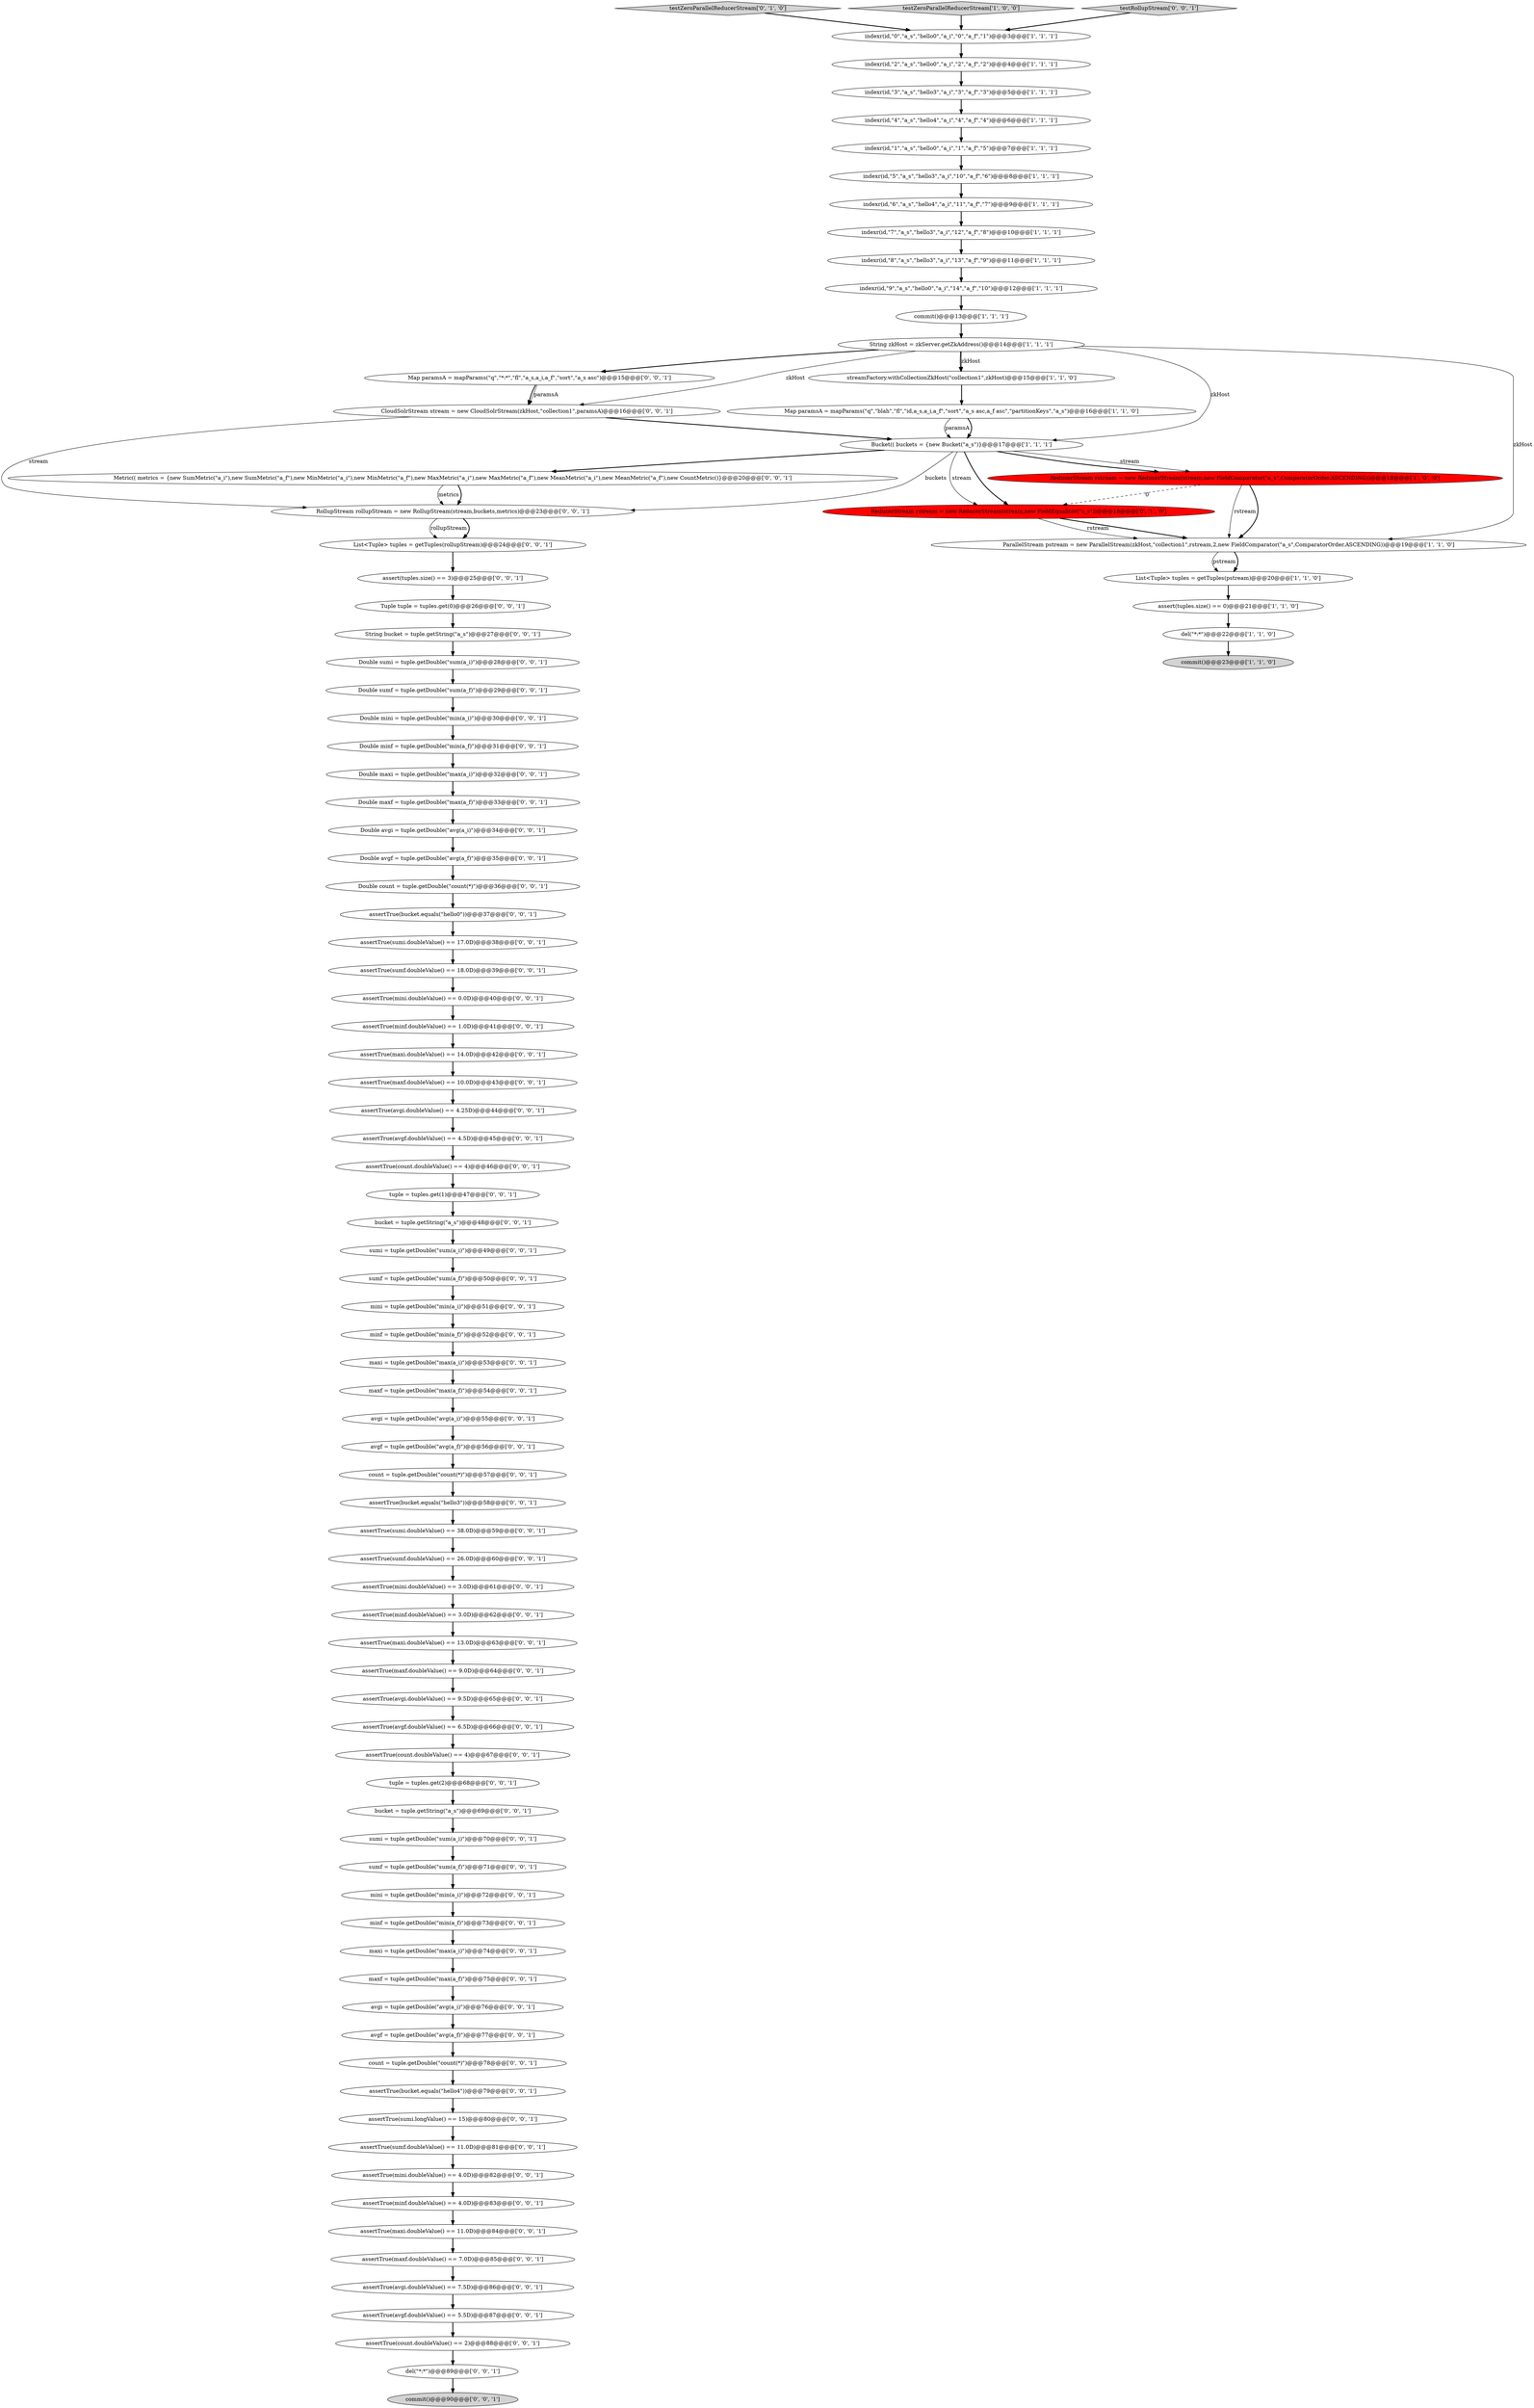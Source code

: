 digraph {
89 [style = filled, label = "count = tuple.getDouble(\"count(*)\")@@@57@@@['0', '0', '1']", fillcolor = white, shape = ellipse image = "AAA0AAABBB3BBB"];
71 [style = filled, label = "avgi = tuple.getDouble(\"avg(a_i)\")@@@55@@@['0', '0', '1']", fillcolor = white, shape = ellipse image = "AAA0AAABBB3BBB"];
72 [style = filled, label = "Double mini = tuple.getDouble(\"min(a_i)\")@@@30@@@['0', '0', '1']", fillcolor = white, shape = ellipse image = "AAA0AAABBB3BBB"];
9 [style = filled, label = "Bucket(( buckets = {new Bucket(\"a_s\")}@@@17@@@['1', '1', '1']", fillcolor = white, shape = ellipse image = "AAA0AAABBB1BBB"];
42 [style = filled, label = "assert(tuples.size() == 3)@@@25@@@['0', '0', '1']", fillcolor = white, shape = ellipse image = "AAA0AAABBB3BBB"];
44 [style = filled, label = "assertTrue(sumf.doubleValue() == 26.0D)@@@60@@@['0', '0', '1']", fillcolor = white, shape = ellipse image = "AAA0AAABBB3BBB"];
41 [style = filled, label = "mini = tuple.getDouble(\"min(a_i)\")@@@72@@@['0', '0', '1']", fillcolor = white, shape = ellipse image = "AAA0AAABBB3BBB"];
17 [style = filled, label = "indexr(id,\"7\",\"a_s\",\"hello3\",\"a_i\",\"12\",\"a_f\",\"8\")@@@10@@@['1', '1', '1']", fillcolor = white, shape = ellipse image = "AAA0AAABBB1BBB"];
52 [style = filled, label = "tuple = tuples.get(1)@@@47@@@['0', '0', '1']", fillcolor = white, shape = ellipse image = "AAA0AAABBB3BBB"];
73 [style = filled, label = "sumf = tuple.getDouble(\"sum(a_f)\")@@@50@@@['0', '0', '1']", fillcolor = white, shape = ellipse image = "AAA0AAABBB3BBB"];
57 [style = filled, label = "assertTrue(sumi.doubleValue() == 17.0D)@@@38@@@['0', '0', '1']", fillcolor = white, shape = ellipse image = "AAA0AAABBB3BBB"];
11 [style = filled, label = "indexr(id,\"8\",\"a_s\",\"hello3\",\"a_i\",\"13\",\"a_f\",\"9\")@@@11@@@['1', '1', '1']", fillcolor = white, shape = ellipse image = "AAA0AAABBB1BBB"];
78 [style = filled, label = "assertTrue(mini.doubleValue() == 4.0D)@@@82@@@['0', '0', '1']", fillcolor = white, shape = ellipse image = "AAA0AAABBB3BBB"];
26 [style = filled, label = "Double minf = tuple.getDouble(\"min(a_f)\")@@@31@@@['0', '0', '1']", fillcolor = white, shape = ellipse image = "AAA0AAABBB3BBB"];
50 [style = filled, label = "bucket = tuple.getString(\"a_s\")@@@48@@@['0', '0', '1']", fillcolor = white, shape = ellipse image = "AAA0AAABBB3BBB"];
14 [style = filled, label = "indexr(id,\"5\",\"a_s\",\"hello3\",\"a_i\",\"10\",\"a_f\",\"6\")@@@8@@@['1', '1', '1']", fillcolor = white, shape = ellipse image = "AAA0AAABBB1BBB"];
70 [style = filled, label = "Double avgf = tuple.getDouble(\"avg(a_f)\")@@@35@@@['0', '0', '1']", fillcolor = white, shape = ellipse image = "AAA0AAABBB3BBB"];
10 [style = filled, label = "indexr(id,\"1\",\"a_s\",\"hello0\",\"a_i\",\"1\",\"a_f\",\"5\")@@@7@@@['1', '1', '1']", fillcolor = white, shape = ellipse image = "AAA0AAABBB1BBB"];
77 [style = filled, label = "assertTrue(avgf.doubleValue() == 4.5D)@@@45@@@['0', '0', '1']", fillcolor = white, shape = ellipse image = "AAA0AAABBB3BBB"];
58 [style = filled, label = "assertTrue(mini.doubleValue() == 0.0D)@@@40@@@['0', '0', '1']", fillcolor = white, shape = ellipse image = "AAA0AAABBB3BBB"];
85 [style = filled, label = "RollupStream rollupStream = new RollupStream(stream,buckets,metrics)@@@23@@@['0', '0', '1']", fillcolor = white, shape = ellipse image = "AAA0AAABBB3BBB"];
59 [style = filled, label = "assertTrue(count.doubleValue() == 2)@@@88@@@['0', '0', '1']", fillcolor = white, shape = ellipse image = "AAA0AAABBB3BBB"];
23 [style = filled, label = "testZeroParallelReducerStream['0', '1', '0']", fillcolor = lightgray, shape = diamond image = "AAA0AAABBB2BBB"];
20 [style = filled, label = "indexr(id,\"6\",\"a_s\",\"hello4\",\"a_i\",\"11\",\"a_f\",\"7\")@@@9@@@['1', '1', '1']", fillcolor = white, shape = ellipse image = "AAA0AAABBB1BBB"];
86 [style = filled, label = "maxf = tuple.getDouble(\"max(a_f)\")@@@54@@@['0', '0', '1']", fillcolor = white, shape = ellipse image = "AAA0AAABBB3BBB"];
24 [style = filled, label = "assertTrue(avgf.doubleValue() == 5.5D)@@@87@@@['0', '0', '1']", fillcolor = white, shape = ellipse image = "AAA0AAABBB3BBB"];
56 [style = filled, label = "Map paramsA = mapParams(\"q\",\"*:*\",\"fl\",\"a_s,a_i,a_f\",\"sort\",\"a_s asc\")@@@15@@@['0', '0', '1']", fillcolor = white, shape = ellipse image = "AAA0AAABBB3BBB"];
38 [style = filled, label = "maxf = tuple.getDouble(\"max(a_f)\")@@@75@@@['0', '0', '1']", fillcolor = white, shape = ellipse image = "AAA0AAABBB3BBB"];
61 [style = filled, label = "List<Tuple> tuples = getTuples(rollupStream)@@@24@@@['0', '0', '1']", fillcolor = white, shape = ellipse image = "AAA0AAABBB3BBB"];
32 [style = filled, label = "mini = tuple.getDouble(\"min(a_i)\")@@@51@@@['0', '0', '1']", fillcolor = white, shape = ellipse image = "AAA0AAABBB3BBB"];
4 [style = filled, label = "ReducerStream rstream = new ReducerStream(stream,new FieldComparator(\"a_s\",ComparatorOrder.ASCENDING))@@@18@@@['1', '0', '0']", fillcolor = red, shape = ellipse image = "AAA1AAABBB1BBB"];
65 [style = filled, label = "assertTrue(count.doubleValue() == 4)@@@46@@@['0', '0', '1']", fillcolor = white, shape = ellipse image = "AAA0AAABBB3BBB"];
60 [style = filled, label = "Metric(( metrics = {new SumMetric(\"a_i\"),new SumMetric(\"a_f\"),new MinMetric(\"a_i\"),new MinMetric(\"a_f\"),new MaxMetric(\"a_i\"),new MaxMetric(\"a_f\"),new MeanMetric(\"a_i\"),new MeanMetric(\"a_f\"),new CountMetric()}@@@20@@@['0', '0', '1']", fillcolor = white, shape = ellipse image = "AAA0AAABBB3BBB"];
64 [style = filled, label = "assertTrue(maxi.doubleValue() == 11.0D)@@@84@@@['0', '0', '1']", fillcolor = white, shape = ellipse image = "AAA0AAABBB3BBB"];
16 [style = filled, label = "indexr(id,\"3\",\"a_s\",\"hello3\",\"a_i\",\"3\",\"a_f\",\"3\")@@@5@@@['1', '1', '1']", fillcolor = white, shape = ellipse image = "AAA0AAABBB1BBB"];
21 [style = filled, label = "String zkHost = zkServer.getZkAddress()@@@14@@@['1', '1', '1']", fillcolor = white, shape = ellipse image = "AAA0AAABBB1BBB"];
37 [style = filled, label = "assertTrue(mini.doubleValue() == 3.0D)@@@61@@@['0', '0', '1']", fillcolor = white, shape = ellipse image = "AAA0AAABBB3BBB"];
87 [style = filled, label = "assertTrue(avgi.doubleValue() == 4.25D)@@@44@@@['0', '0', '1']", fillcolor = white, shape = ellipse image = "AAA0AAABBB3BBB"];
66 [style = filled, label = "assertTrue(maxf.doubleValue() == 10.0D)@@@43@@@['0', '0', '1']", fillcolor = white, shape = ellipse image = "AAA0AAABBB3BBB"];
28 [style = filled, label = "assertTrue(avgi.doubleValue() == 7.5D)@@@86@@@['0', '0', '1']", fillcolor = white, shape = ellipse image = "AAA0AAABBB3BBB"];
62 [style = filled, label = "maxi = tuple.getDouble(\"max(a_i)\")@@@53@@@['0', '0', '1']", fillcolor = white, shape = ellipse image = "AAA0AAABBB3BBB"];
27 [style = filled, label = "Double sumi = tuple.getDouble(\"sum(a_i)\")@@@28@@@['0', '0', '1']", fillcolor = white, shape = ellipse image = "AAA0AAABBB3BBB"];
36 [style = filled, label = "avgf = tuple.getDouble(\"avg(a_f)\")@@@56@@@['0', '0', '1']", fillcolor = white, shape = ellipse image = "AAA0AAABBB3BBB"];
47 [style = filled, label = "CloudSolrStream stream = new CloudSolrStream(zkHost,\"collection1\",paramsA)@@@16@@@['0', '0', '1']", fillcolor = white, shape = ellipse image = "AAA0AAABBB3BBB"];
93 [style = filled, label = "assertTrue(maxi.doubleValue() == 14.0D)@@@42@@@['0', '0', '1']", fillcolor = white, shape = ellipse image = "AAA0AAABBB3BBB"];
53 [style = filled, label = "tuple = tuples.get(2)@@@68@@@['0', '0', '1']", fillcolor = white, shape = ellipse image = "AAA0AAABBB3BBB"];
81 [style = filled, label = "assertTrue(sumf.doubleValue() == 18.0D)@@@39@@@['0', '0', '1']", fillcolor = white, shape = ellipse image = "AAA0AAABBB3BBB"];
88 [style = filled, label = "assertTrue(sumi.doubleValue() == 38.0D)@@@59@@@['0', '0', '1']", fillcolor = white, shape = ellipse image = "AAA0AAABBB3BBB"];
91 [style = filled, label = "del(\"*:*\")@@@89@@@['0', '0', '1']", fillcolor = white, shape = ellipse image = "AAA0AAABBB3BBB"];
33 [style = filled, label = "avgf = tuple.getDouble(\"avg(a_f)\")@@@77@@@['0', '0', '1']", fillcolor = white, shape = ellipse image = "AAA0AAABBB3BBB"];
12 [style = filled, label = "indexr(id,\"2\",\"a_s\",\"hello0\",\"a_i\",\"2\",\"a_f\",\"2\")@@@4@@@['1', '1', '1']", fillcolor = white, shape = ellipse image = "AAA0AAABBB1BBB"];
25 [style = filled, label = "Double avgi = tuple.getDouble(\"avg(a_i)\")@@@34@@@['0', '0', '1']", fillcolor = white, shape = ellipse image = "AAA0AAABBB3BBB"];
80 [style = filled, label = "minf = tuple.getDouble(\"min(a_f)\")@@@52@@@['0', '0', '1']", fillcolor = white, shape = ellipse image = "AAA0AAABBB3BBB"];
84 [style = filled, label = "Double maxf = tuple.getDouble(\"max(a_f)\")@@@33@@@['0', '0', '1']", fillcolor = white, shape = ellipse image = "AAA0AAABBB3BBB"];
31 [style = filled, label = "assertTrue(minf.doubleValue() == 3.0D)@@@62@@@['0', '0', '1']", fillcolor = white, shape = ellipse image = "AAA0AAABBB3BBB"];
51 [style = filled, label = "avgi = tuple.getDouble(\"avg(a_i)\")@@@76@@@['0', '0', '1']", fillcolor = white, shape = ellipse image = "AAA0AAABBB3BBB"];
45 [style = filled, label = "maxi = tuple.getDouble(\"max(a_i)\")@@@74@@@['0', '0', '1']", fillcolor = white, shape = ellipse image = "AAA0AAABBB3BBB"];
67 [style = filled, label = "minf = tuple.getDouble(\"min(a_f)\")@@@73@@@['0', '0', '1']", fillcolor = white, shape = ellipse image = "AAA0AAABBB3BBB"];
22 [style = filled, label = "ReducerStream rstream = new ReducerStream(stream,new FieldEqualitor(\"a_s\"))@@@18@@@['0', '1', '0']", fillcolor = red, shape = ellipse image = "AAA1AAABBB2BBB"];
19 [style = filled, label = "commit()@@@13@@@['1', '1', '1']", fillcolor = white, shape = ellipse image = "AAA0AAABBB1BBB"];
82 [style = filled, label = "bucket = tuple.getString(\"a_s\")@@@69@@@['0', '0', '1']", fillcolor = white, shape = ellipse image = "AAA0AAABBB3BBB"];
63 [style = filled, label = "commit()@@@90@@@['0', '0', '1']", fillcolor = lightgray, shape = ellipse image = "AAA0AAABBB3BBB"];
46 [style = filled, label = "Double count = tuple.getDouble(\"count(*)\")@@@36@@@['0', '0', '1']", fillcolor = white, shape = ellipse image = "AAA0AAABBB3BBB"];
2 [style = filled, label = "commit()@@@23@@@['1', '1', '0']", fillcolor = lightgray, shape = ellipse image = "AAA0AAABBB1BBB"];
18 [style = filled, label = "streamFactory.withCollectionZkHost(\"collection1\",zkHost)@@@15@@@['1', '1', '0']", fillcolor = white, shape = ellipse image = "AAA0AAABBB1BBB"];
94 [style = filled, label = "assertTrue(minf.doubleValue() == 1.0D)@@@41@@@['0', '0', '1']", fillcolor = white, shape = ellipse image = "AAA0AAABBB3BBB"];
29 [style = filled, label = "String bucket = tuple.getString(\"a_s\")@@@27@@@['0', '0', '1']", fillcolor = white, shape = ellipse image = "AAA0AAABBB3BBB"];
49 [style = filled, label = "Tuple tuple = tuples.get(0)@@@26@@@['0', '0', '1']", fillcolor = white, shape = ellipse image = "AAA0AAABBB3BBB"];
79 [style = filled, label = "assertTrue(maxf.doubleValue() == 9.0D)@@@64@@@['0', '0', '1']", fillcolor = white, shape = ellipse image = "AAA0AAABBB3BBB"];
40 [style = filled, label = "sumf = tuple.getDouble(\"sum(a_f)\")@@@71@@@['0', '0', '1']", fillcolor = white, shape = ellipse image = "AAA0AAABBB3BBB"];
34 [style = filled, label = "assertTrue(maxf.doubleValue() == 7.0D)@@@85@@@['0', '0', '1']", fillcolor = white, shape = ellipse image = "AAA0AAABBB3BBB"];
13 [style = filled, label = "Map paramsA = mapParams(\"q\",\"blah\",\"fl\",\"id,a_s,a_i,a_f\",\"sort\",\"a_s asc,a_f asc\",\"partitionKeys\",\"a_s\")@@@16@@@['1', '1', '0']", fillcolor = white, shape = ellipse image = "AAA0AAABBB1BBB"];
35 [style = filled, label = "assertTrue(bucket.equals(\"hello0\"))@@@37@@@['0', '0', '1']", fillcolor = white, shape = ellipse image = "AAA0AAABBB3BBB"];
90 [style = filled, label = "count = tuple.getDouble(\"count(*)\")@@@78@@@['0', '0', '1']", fillcolor = white, shape = ellipse image = "AAA0AAABBB3BBB"];
1 [style = filled, label = "assert(tuples.size() == 0)@@@21@@@['1', '1', '0']", fillcolor = white, shape = ellipse image = "AAA0AAABBB1BBB"];
75 [style = filled, label = "assertTrue(sumf.doubleValue() == 11.0D)@@@81@@@['0', '0', '1']", fillcolor = white, shape = ellipse image = "AAA0AAABBB3BBB"];
48 [style = filled, label = "assertTrue(bucket.equals(\"hello4\"))@@@79@@@['0', '0', '1']", fillcolor = white, shape = ellipse image = "AAA0AAABBB3BBB"];
30 [style = filled, label = "assertTrue(sumi.longValue() == 15)@@@80@@@['0', '0', '1']", fillcolor = white, shape = ellipse image = "AAA0AAABBB3BBB"];
3 [style = filled, label = "del(\"*:*\")@@@22@@@['1', '1', '0']", fillcolor = white, shape = ellipse image = "AAA0AAABBB1BBB"];
95 [style = filled, label = "sumi = tuple.getDouble(\"sum(a_i)\")@@@70@@@['0', '0', '1']", fillcolor = white, shape = ellipse image = "AAA0AAABBB3BBB"];
0 [style = filled, label = "indexr(id,\"0\",\"a_s\",\"hello0\",\"a_i\",\"0\",\"a_f\",\"1\")@@@3@@@['1', '1', '1']", fillcolor = white, shape = ellipse image = "AAA0AAABBB1BBB"];
68 [style = filled, label = "assertTrue(avgi.doubleValue() == 9.5D)@@@65@@@['0', '0', '1']", fillcolor = white, shape = ellipse image = "AAA0AAABBB3BBB"];
6 [style = filled, label = "testZeroParallelReducerStream['1', '0', '0']", fillcolor = lightgray, shape = diamond image = "AAA0AAABBB1BBB"];
69 [style = filled, label = "assertTrue(maxi.doubleValue() == 13.0D)@@@63@@@['0', '0', '1']", fillcolor = white, shape = ellipse image = "AAA0AAABBB3BBB"];
5 [style = filled, label = "List<Tuple> tuples = getTuples(pstream)@@@20@@@['1', '1', '0']", fillcolor = white, shape = ellipse image = "AAA0AAABBB1BBB"];
8 [style = filled, label = "indexr(id,\"4\",\"a_s\",\"hello4\",\"a_i\",\"4\",\"a_f\",\"4\")@@@6@@@['1', '1', '1']", fillcolor = white, shape = ellipse image = "AAA0AAABBB1BBB"];
83 [style = filled, label = "assertTrue(avgf.doubleValue() == 6.5D)@@@66@@@['0', '0', '1']", fillcolor = white, shape = ellipse image = "AAA0AAABBB3BBB"];
92 [style = filled, label = "testRollupStream['0', '0', '1']", fillcolor = lightgray, shape = diamond image = "AAA0AAABBB3BBB"];
54 [style = filled, label = "sumi = tuple.getDouble(\"sum(a_i)\")@@@49@@@['0', '0', '1']", fillcolor = white, shape = ellipse image = "AAA0AAABBB3BBB"];
15 [style = filled, label = "indexr(id,\"9\",\"a_s\",\"hello0\",\"a_i\",\"14\",\"a_f\",\"10\")@@@12@@@['1', '1', '1']", fillcolor = white, shape = ellipse image = "AAA0AAABBB1BBB"];
43 [style = filled, label = "Double maxi = tuple.getDouble(\"max(a_i)\")@@@32@@@['0', '0', '1']", fillcolor = white, shape = ellipse image = "AAA0AAABBB3BBB"];
39 [style = filled, label = "assertTrue(minf.doubleValue() == 4.0D)@@@83@@@['0', '0', '1']", fillcolor = white, shape = ellipse image = "AAA0AAABBB3BBB"];
76 [style = filled, label = "Double sumf = tuple.getDouble(\"sum(a_f)\")@@@29@@@['0', '0', '1']", fillcolor = white, shape = ellipse image = "AAA0AAABBB3BBB"];
7 [style = filled, label = "ParallelStream pstream = new ParallelStream(zkHost,\"collection1\",rstream,2,new FieldComparator(\"a_s\",ComparatorOrder.ASCENDING))@@@19@@@['1', '1', '0']", fillcolor = white, shape = ellipse image = "AAA0AAABBB1BBB"];
55 [style = filled, label = "assertTrue(count.doubleValue() == 4)@@@67@@@['0', '0', '1']", fillcolor = white, shape = ellipse image = "AAA0AAABBB3BBB"];
74 [style = filled, label = "assertTrue(bucket.equals(\"hello3\"))@@@58@@@['0', '0', '1']", fillcolor = white, shape = ellipse image = "AAA0AAABBB3BBB"];
47->9 [style = bold, label=""];
8->10 [style = bold, label=""];
4->7 [style = solid, label="rstream"];
84->25 [style = bold, label=""];
38->51 [style = bold, label=""];
33->90 [style = bold, label=""];
9->60 [style = bold, label=""];
36->89 [style = bold, label=""];
91->63 [style = bold, label=""];
21->18 [style = bold, label=""];
9->4 [style = solid, label="stream"];
56->47 [style = bold, label=""];
89->74 [style = bold, label=""];
85->61 [style = bold, label=""];
21->56 [style = bold, label=""];
47->85 [style = solid, label="stream"];
37->31 [style = bold, label=""];
21->7 [style = solid, label="zkHost"];
87->77 [style = bold, label=""];
39->64 [style = bold, label=""];
41->67 [style = bold, label=""];
45->38 [style = bold, label=""];
64->34 [style = bold, label=""];
27->76 [style = bold, label=""];
50->54 [style = bold, label=""];
75->78 [style = bold, label=""];
14->20 [style = bold, label=""];
21->9 [style = solid, label="zkHost"];
31->69 [style = bold, label=""];
62->86 [style = bold, label=""];
24->59 [style = bold, label=""];
9->85 [style = solid, label="buckets"];
53->82 [style = bold, label=""];
10->14 [style = bold, label=""];
60->85 [style = bold, label=""];
9->22 [style = solid, label="stream"];
26->43 [style = bold, label=""];
68->83 [style = bold, label=""];
4->22 [style = dashed, label="0"];
85->61 [style = solid, label="rollupStream"];
56->47 [style = solid, label="paramsA"];
22->7 [style = bold, label=""];
35->57 [style = bold, label=""];
32->80 [style = bold, label=""];
86->71 [style = bold, label=""];
5->1 [style = bold, label=""];
29->27 [style = bold, label=""];
7->5 [style = bold, label=""];
3->2 [style = bold, label=""];
71->36 [style = bold, label=""];
81->58 [style = bold, label=""];
92->0 [style = bold, label=""];
28->24 [style = bold, label=""];
44->37 [style = bold, label=""];
77->65 [style = bold, label=""];
78->39 [style = bold, label=""];
67->45 [style = bold, label=""];
22->7 [style = solid, label="rstream"];
72->26 [style = bold, label=""];
83->55 [style = bold, label=""];
9->22 [style = bold, label=""];
54->73 [style = bold, label=""];
25->70 [style = bold, label=""];
16->8 [style = bold, label=""];
0->12 [style = bold, label=""];
69->79 [style = bold, label=""];
1->3 [style = bold, label=""];
80->62 [style = bold, label=""];
70->46 [style = bold, label=""];
15->19 [style = bold, label=""];
23->0 [style = bold, label=""];
21->47 [style = solid, label="zkHost"];
73->32 [style = bold, label=""];
66->87 [style = bold, label=""];
4->7 [style = bold, label=""];
74->88 [style = bold, label=""];
34->28 [style = bold, label=""];
95->40 [style = bold, label=""];
65->52 [style = bold, label=""];
30->75 [style = bold, label=""];
46->35 [style = bold, label=""];
61->42 [style = bold, label=""];
59->91 [style = bold, label=""];
52->50 [style = bold, label=""];
21->18 [style = solid, label="zkHost"];
57->81 [style = bold, label=""];
13->9 [style = bold, label=""];
79->68 [style = bold, label=""];
90->48 [style = bold, label=""];
48->30 [style = bold, label=""];
88->44 [style = bold, label=""];
49->29 [style = bold, label=""];
19->21 [style = bold, label=""];
93->66 [style = bold, label=""];
20->17 [style = bold, label=""];
7->5 [style = solid, label="pstream"];
58->94 [style = bold, label=""];
13->9 [style = solid, label="paramsA"];
9->4 [style = bold, label=""];
94->93 [style = bold, label=""];
6->0 [style = bold, label=""];
12->16 [style = bold, label=""];
17->11 [style = bold, label=""];
11->15 [style = bold, label=""];
60->85 [style = solid, label="metrics"];
43->84 [style = bold, label=""];
76->72 [style = bold, label=""];
55->53 [style = bold, label=""];
40->41 [style = bold, label=""];
18->13 [style = bold, label=""];
42->49 [style = bold, label=""];
82->95 [style = bold, label=""];
51->33 [style = bold, label=""];
}
